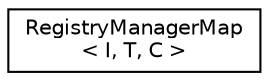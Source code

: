 digraph "Graphical Class Hierarchy"
{
  edge [fontname="Helvetica",fontsize="10",labelfontname="Helvetica",labelfontsize="10"];
  node [fontname="Helvetica",fontsize="10",shape=record];
  rankdir="LR";
  Node1 [label="RegistryManagerMap\l\< I, T, C \>",height=0.2,width=0.4,color="black", fillcolor="white", style="filled",URL="$classRNReplicaNet_1_1RegistryManagerMap.html"];
}
